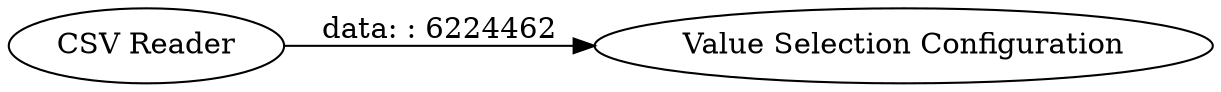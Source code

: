 digraph {
	"-6300112929269967981_1" [label="CSV Reader"]
	"-6300112929269967981_2" [label="Value Selection Configuration"]
	"-6300112929269967981_1" -> "-6300112929269967981_2" [label="data: : 6224462"]
	rankdir=LR
}
